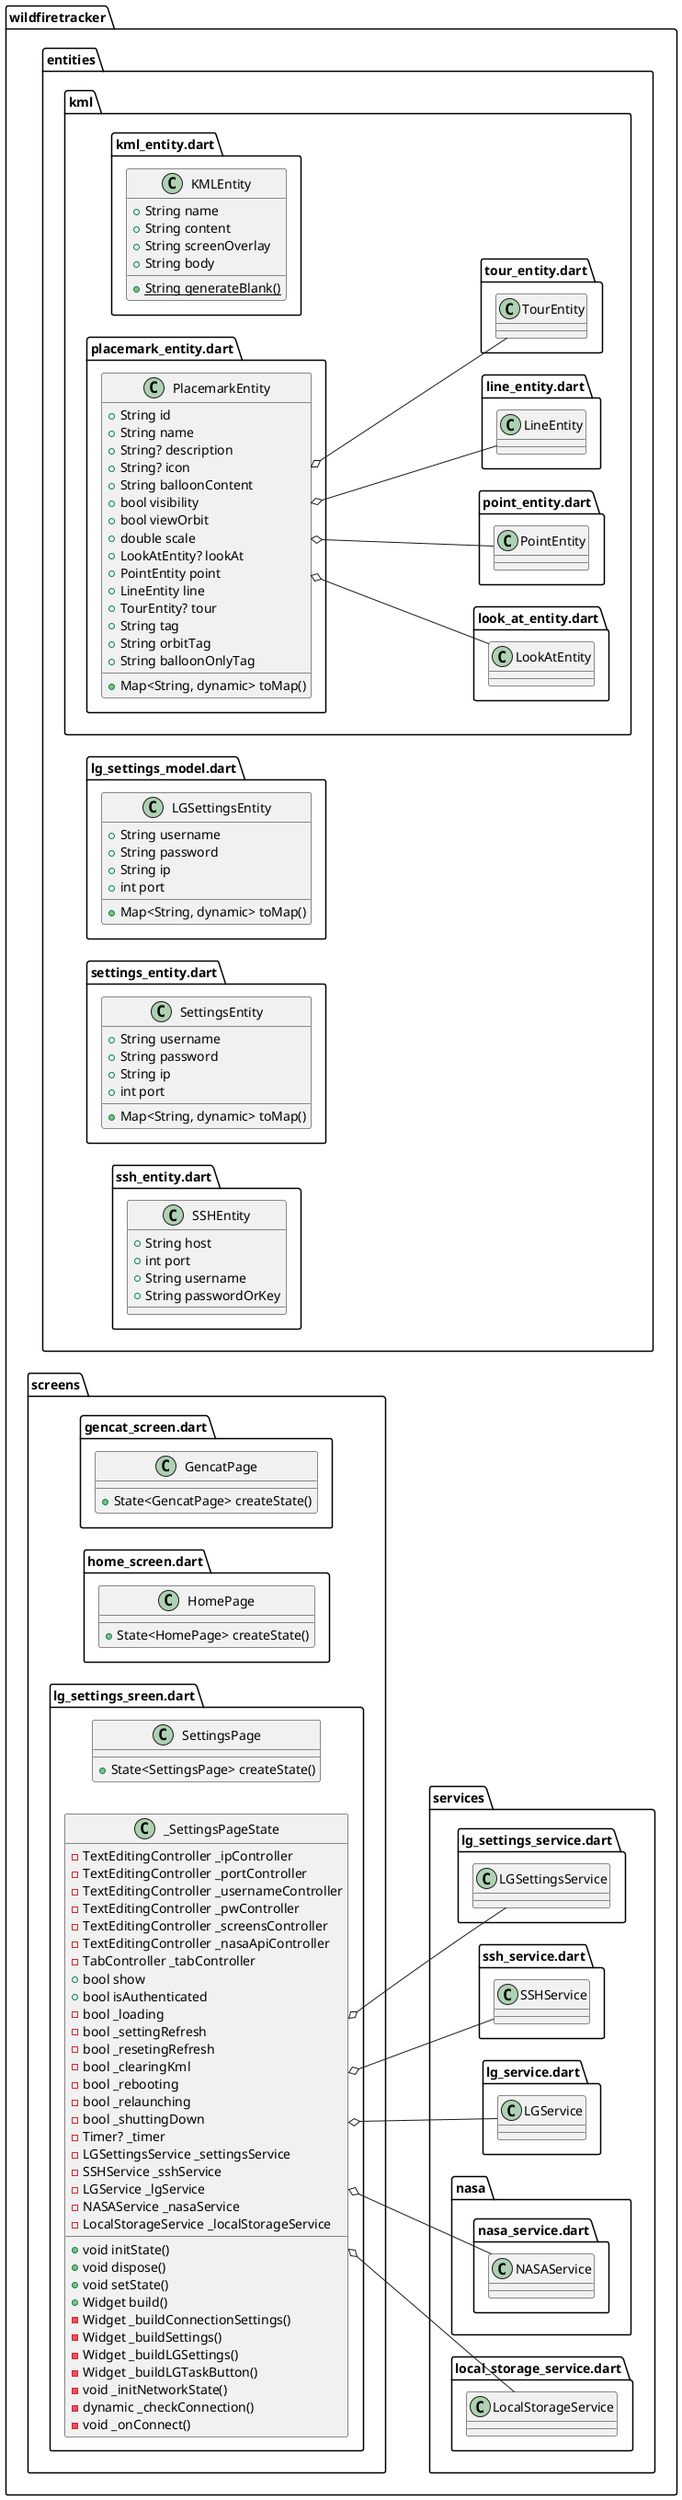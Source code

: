 @startuml
set namespaceSeparator ::
left to right direction


class "wildfiretracker::entities::kml::kml_entity.dart::KMLEntity" {
  +String name
  +String content
  +String screenOverlay
  +String body
  {static} +String generateBlank()
}

class "wildfiretracker::entities::kml::placemark_entity.dart::PlacemarkEntity" {
  +String id
  +String name
  +String? description
  +String? icon
  +String balloonContent
  +bool visibility
  +bool viewOrbit
  +double scale
  +LookAtEntity? lookAt
  +PointEntity point
  +LineEntity line
  +TourEntity? tour
  +String tag
  +String orbitTag
  +String balloonOnlyTag
  +Map<String, dynamic> toMap()
}

"wildfiretracker::entities::kml::placemark_entity.dart::PlacemarkEntity" o-- "wildfiretracker::entities::kml::look_at_entity.dart::LookAtEntity"
"wildfiretracker::entities::kml::placemark_entity.dart::PlacemarkEntity" o-- "wildfiretracker::entities::kml::point_entity.dart::PointEntity"
"wildfiretracker::entities::kml::placemark_entity.dart::PlacemarkEntity" o-- "wildfiretracker::entities::kml::line_entity.dart::LineEntity"
"wildfiretracker::entities::kml::placemark_entity.dart::PlacemarkEntity" o-- "wildfiretracker::entities::kml::tour_entity.dart::TourEntity"

class "wildfiretracker::entities::lg_settings_model.dart::LGSettingsEntity" {
  +String username
  +String password
  +String ip
  +int port
  +Map<String, dynamic> toMap()
}

class "wildfiretracker::entities::settings_entity.dart::SettingsEntity" {
  +String username
  +String password
  +String ip
  +int port
  +Map<String, dynamic> toMap()
}

class "wildfiretracker::entities::ssh_entity.dart::SSHEntity" {
  +String host
  +int port
  +String username
  +String passwordOrKey
}




class "wildfiretracker::screens::gencat_screen.dart::GencatPage" {
  +State<GencatPage> createState()
}


class "wildfiretracker::screens::home_screen.dart::HomePage" {
  +State<HomePage> createState()
}


class "wildfiretracker::screens::lg_settings_sreen.dart::SettingsPage" {
  +State<SettingsPage> createState()
}


class "wildfiretracker::screens::lg_settings_sreen.dart::_SettingsPageState" {
  -TextEditingController _ipController
  -TextEditingController _portController
  -TextEditingController _usernameController
  -TextEditingController _pwController
  -TextEditingController _screensController
  -TextEditingController _nasaApiController
  -TabController _tabController
  +bool show
  +bool isAuthenticated
  -bool _loading
  -bool _settingRefresh
  -bool _resetingRefresh
  -bool _clearingKml
  -bool _rebooting
  -bool _relaunching
  -bool _shuttingDown
  -Timer? _timer
  -LGSettingsService _settingsService
  -SSHService _sshService
  -LGService _lgService
  -NASAService _nasaService
  -LocalStorageService _localStorageService
  +void initState()
  +void dispose()
  +void setState()
  +Widget build()
  -Widget _buildConnectionSettings()
  -Widget _buildSettings()
  -Widget _buildLGSettings()
  -Widget _buildLGTaskButton()
  -void _initNetworkState()
  -dynamic _checkConnection()
  -void _onConnect()
}

"wildfiretracker::screens::lg_settings_sreen.dart::_SettingsPageState" o-- "wildfiretracker::services::lg_settings_service.dart::LGSettingsService"
"wildfiretracker::screens::lg_settings_sreen.dart::_SettingsPageState" o-- "wildfiretracker::services::ssh_service.dart::SSHService"
"wildfiretracker::screens::lg_settings_sreen.dart::_SettingsPageState" o-- "wildfiretracker::services::lg_service.dart::LGService"
"wildfiretracker::screens::lg_settings_sreen.dart::_SettingsPageState" o-- "wildfiretracker::services::nasa::nasa_service.dart::NASAService"
"wildfiretracker::screens::lg_settings_sreen.dart::_SettingsPageState" o-- "wildfiretracker::services::local_storage_service.dart::LocalStorageService"



@enduml
